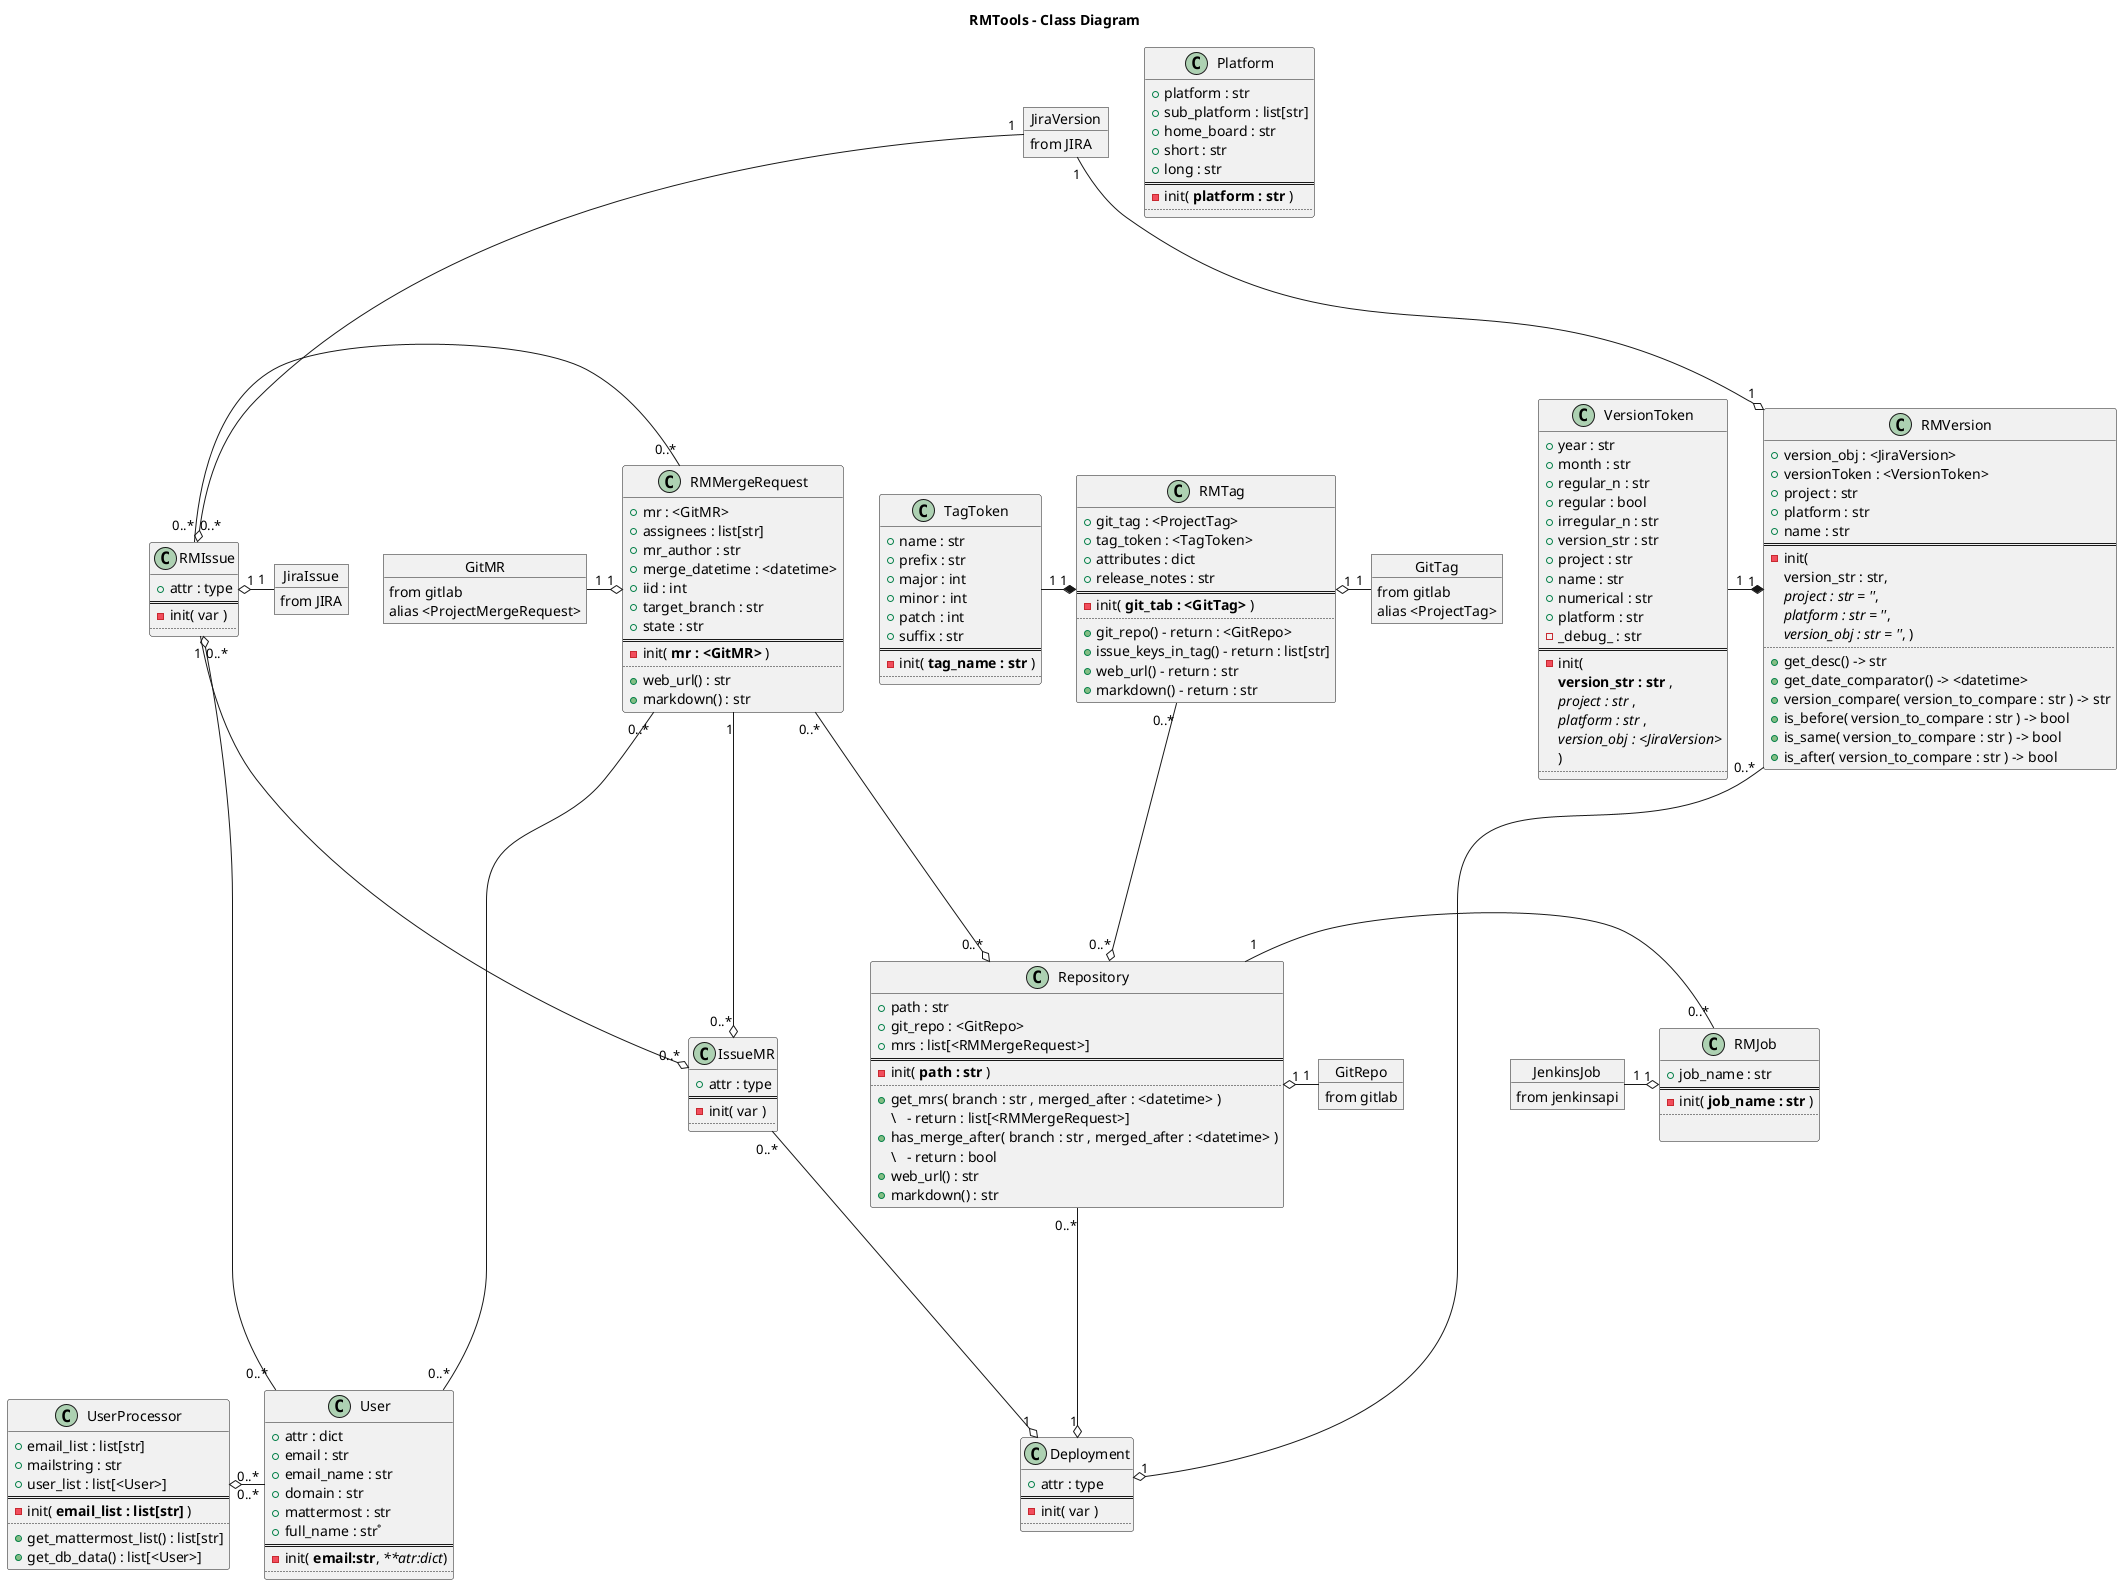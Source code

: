 @startuml

title RMTools - Class Diagram


class User {
  + attr : dict 
  + email : str
  + email_name : str
  + domain : str
  + mattermost : str
  + full_name : str˚
  ==
  - init( **email:str**, //**atr:dict//)
  ..
}

class UserProcessor {
  + email_list : list[str]
  + mailstring : str
  + user_list : list[<User>]
  ==
  - init( **email_list : list[str]** )
  ..
  + get_mattermost_list() : list[str]
  + get_db_data() : list[<User>]
}

class VersionToken {
  + year : str
  + month : str
  + regular_n : str
  + regular : bool
  + irregular_n : str
  + version_str : str
  + project : str
  + name : str
  + numerical : str
  + platform : str
  - _debug_ : str
  ==
  - init( 
  **version_str : str** , 
  //project : str// , 
  //platform : str// ,
  //version_obj : <JiraVersion>//
  )
  ..
}

class Platform{
  + platform : str
  + sub_platform : list[str]
  + home_board : str
  + short : str
  + long : str
  ==
  - init( **platform : str** )
  ..
}


class RMVersion {
  + version_obj : <JiraVersion>
  + versionToken : <VersionToken>
  + project : str
  + platform : str
  + name : str
  ==
  - init(
    version_str : str,
    //project : str = ''//,
    //platform : str = ''//,
    //version_obj : str = ''//, )
  ..
  + get_desc() -> str
  + get_date_comparator() -> <datetime>
  + version_compare( version_to_compare : str ) -> str
  + is_before( version_to_compare : str ) -> bool
  + is_same( version_to_compare : str ) -> bool
  + is_after( version_to_compare : str ) -> bool
}

object JiraVersion {
  from JIRA
}

class Deployment {
  + attr : type
  ==
  - init( var )
  ..
}

class IssueMR {
  + attr : type
  ==
  - init( var )
  ..
}

class RMIssue {
  + attr : type
  ==
  - init( var )
  ..
}

object JiraIssue {
  from JIRA
}


class RMMergeRequest {
  + mr : <GitMR>
  + assignees : list[str]
  + mr_author : str
  + merge_datetime : <datetime>
  + iid : int
  + target_branch : str
  + state : str
  ==
  - init( **mr : <GitMR>** )
  ..
  + web_url() : str
  + markdown() : str
}

object GitMR {
    from gitlab 
    alias <ProjectMergeRequest>
}

class Repository {
  + path : str
  + git_repo : <GitRepo>
  + mrs : list[<RMMergeRequest>]
  ==
  - init( **path : str** )
  ..
  + get_mrs( branch : str , merged_after : <datetime> ) 
    \   - return : list[<RMMergeRequest>]
  + has_merge_after( branch : str , merged_after : <datetime> ) 
    \   - return : bool
  + web_url() : str
  + markdown() : str
}

object GitRepo {
    from gitlab
}


class RMJob {
  + job_name : str
  ==
  - init( **job_name : str** )
  ..
  
}

object JenkinsJob {
    from jenkinsapi
}


class RMTag {
  + git_tag : <ProjectTag>
  + tag_token : <TagToken>
  + attributes : dict
  + release_notes : str
  ==
  - init( **git_tab : <GitTag>** )
  ..
  + git_repo() - return : <GitRepo>
  + issue_keys_in_tag() - return : list[str]
  + web_url() - return : str
  + markdown() - return : str
}

object GitTag {
    from gitlab 
    alias <ProjectTag>
}


class TagToken {
  + name : str
  + prefix : str
  + major : int
  + minor : int
  + patch : int
  + suffix : str
  ==
  - init( **tag_name : str** )
  ..
}






User            "0..*"  --left--o   "0..*"  UserProcessor

RMMergeRequest  "1"     --down--o   "0..*"  IssueMR 
RMIssue         "1"     --down--o   "0..*"  IssueMR 

User            "0..*"  --down--o   "0..*"  RMIssue 
JiraIssue       "1"     --left--o   "1"     RMIssue 
JiraVersion     "1"     --down--o   "0..*"  RMIssue 

User            "0..*"  ----up---   "0..*"  RMMergeRequest
GitMR           "1"     --right-o   "1"     RMMergeRequest

RMIssue         "0..*"  --right--   "0..*"  RMMergeRequest

RMMergeRequest    "0..*"  --down--o   "0..*"  Repository 
RMTag           "0..*"  --down--o   "0..*"  Repository
GitRepo         "1"     --left--o   "1"     Repository

TagToken        "1"     --right-*   "1"     RMTag
GitTag          "1"     --left--o   "1"     RMTag

RMJob           "0..*"  --left---   "1"     Repository

JenkinsJob      "1"     --right-o   "1"     RMJob

VersionToken    "1"     --right--*  "1"     RMVersion
JiraVersion     "1"     --down--o   "1"     RMVersion

IssueMR         "0..*"  --down--o   "1"     Deployment 
Repository      "0..*"  --down--o   "1"     Deployment
RMVersion       "0..*"  --down--o   "1"     Deployment

@enduml